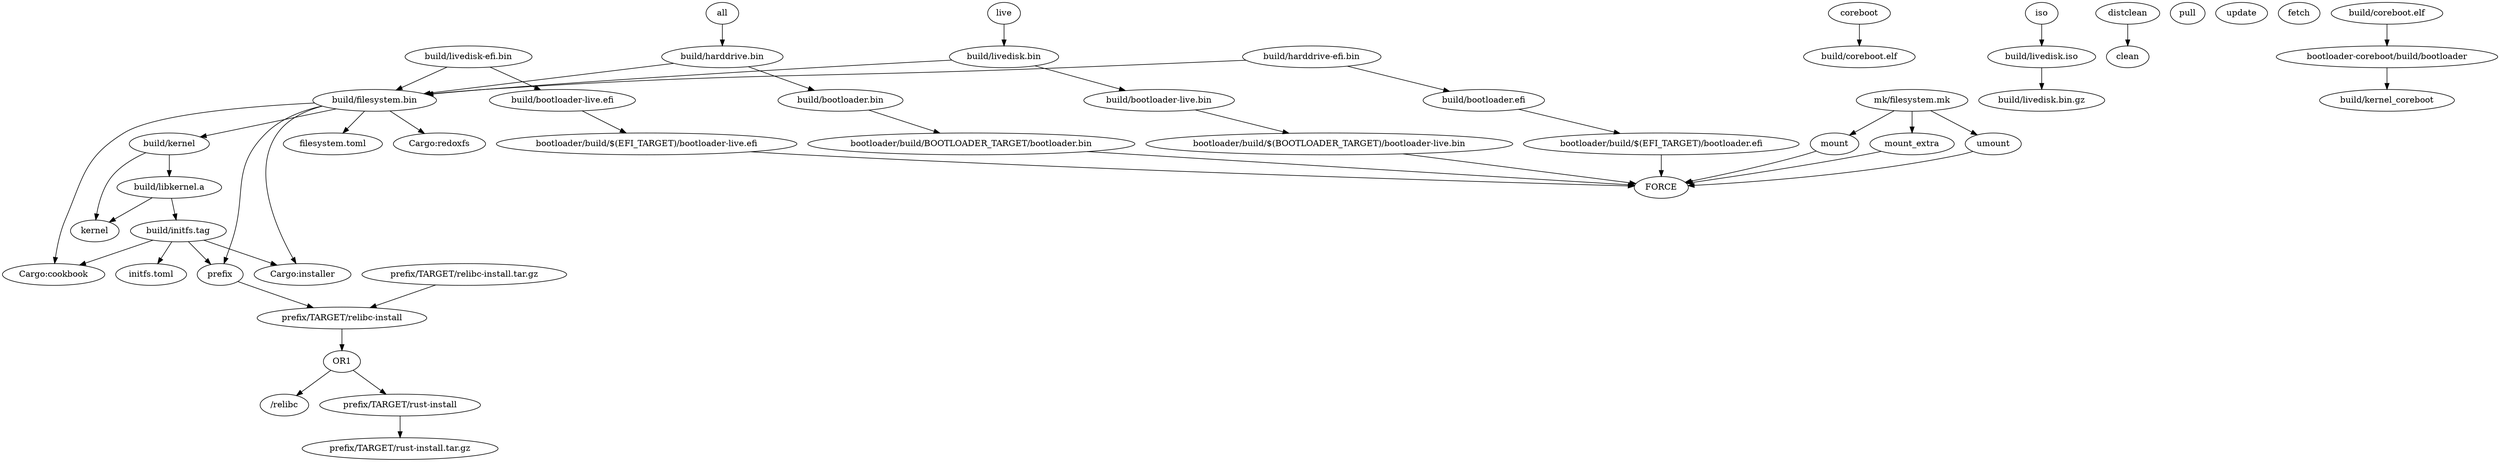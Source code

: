 digraph "Targets" {
    // START - Makefile

    b_hdbin[label="build/harddrive.bin"];
    b_celf[label="build/coreboot.elf"];
    b_ldbin[label="build/livedisk.bin"];
    b_ldiso[label="build/livedisk.iso"];
    all -> b_hdbin;
    coreboot -> b_celf;
    live -> b_ldbin;
    iso -> b_ldiso;

    clean;
    distclean -> clean;

    pull;
    update;
    fetch;

    // END - Makefile

    // START - mk/prefix.mk

    p_T_reli[label="prefix/TARGET/relibc-install"];
    prefix -> p_T_reli;
    relibc[label="/relibc"];
    p_T_reli -> OR1;
    OR1 -> relibc;
    p_T_ri[label="prefix/TARGET/rust-install"];
    OR1 -> p_T_ri;
    
    // Doesn't depend on anyone... downloads from server
    p_T_reli_targz[label="prefix/TARGET/relibc-install.tar.gz"];
    p_T_reli_targz -> p_T_reli

    p_T_ri_targz[label="prefix/TARGET/rust-install.tar.gz"];
    p_T_ri[label="prefix/TARGET/rust-install"];
    p_T_ri -> p_T_ri_targz;

    // END - mk/prefix.mk

    // START - mk/bootloader.mk
    b_b_t_bbin[label="bootloader/build/BOOTLOADER_TARGET/bootloader.bin"];
    b_b_t_bbin -> FORCE;
    b_bbin[label="build/bootloader.bin"]
    b_bbin -> b_b_t_bbin;

    b_b_t_blbin[label="bootloader/build/$(BOOTLOADER_TARGET)/bootloader-live.bin"];
    b_b_t_blbin -> FORCE;
    b_blbin[label="build/bootloader-live.bin"];
    b_blbin -> b_b_t_blbin;

    b_b_T_befi[label="bootloader/build/$(EFI_TARGET)/bootloader.efi"];
    b_b_T_befi -> FORCE;
    b_befi[label="build/bootloader.efi"];
    b_befi -> b_b_T_befi;

    b_b_t_blefi[label="bootloader/build/$(EFI_TARGET)/bootloader-live.efi"];
    b_b_t_blefi -> FORCE;
    b_blefi[label="build/bootloader-live.efi"];
    b_blefi -> b_b_t_blefi;

    bc_b_b[label="bootloader-coreboot/build/bootloader"];
    b_kc[label="build/kernel_coreboot"];
    bc_b_b -> b_kc;
    b_cefi[label="build/coreboot.elf"];
    b_cefi -> bc_b_b;

    // END - mk/bootloader.mk

    // START - mk/kernel.mk

    b_lk[label="build/libkernel.a"];
    b_lk -> kernel; // Actually it lists out MANY files individually
    b_itag[label="build/initfs.tag"];
    b_lk -> b_itag;

    b_k[label="build/kernel"];
    b_k -> kernel;
    b_k -> b_lk;

    // END - mk/kernel.mk

    // START - mk/initfs.mk

    b_itag -> prefix;
    itag_toml[label="initfs.toml"];
    b_itag -> itag_toml;

    cargo_cookbook[label="Cargo:cookbook"];
    cargo_installer[label="Cargo:installer"];
    b_itag -> cargo_cookbook;
    b_itag -> cargo_installer;

    // END - mk/initfs.mk

    // START - mk/filesystem.mk

    b_fsbin[label="build/filesystem.bin"];
    fs_toml[label="filesystem.toml"];
    b_fsbin -> fs_toml;
    b_fsbin -> b_k;
    b_fsbin -> prefix;
    cargo_redoxfs[label="Cargo:redoxfs"];
    b_fsbin -> cargo_cookbook;
    b_fsbin -> cargo_installer;
    b_fsbin -> cargo_redoxfs;

    independents_mk_fs[label="mk/filesystem.mk"];

    mount -> FORCE;
    mount_extra -> FORCE;
    umount -> FORCE;

    independents_mk_fs -> mount;
    independents_mk_fs -> mount_extra;
    independents_mk_fs -> umount;

    // END - mk/initfs.mk

    // START - mk/disk.mk

    b_hdbin[label="build/harddrive.bin"];
    b_hdbin -> b_bbin;
    b_hdbin -> b_fsbin;

    b_ldbin[label="build/livedisk.bin"];
    b_ldbin -> b_blbin;
    b_ldbin -> b_fsbin;

    b_ldiso[label="build/livedisk.iso"];
    b_ldbingz[label="build/livedisk.bin.gz"];
    b_ldiso -> b_ldbingz;

    b_hdefi[label="build/harddrive-efi.bin"];
    b_hdefi -> b_befi;
    b_hdefi -> b_fsbin;

    b_ldefibin[label="build/livedisk-efi.bin"];
    b_ldefibin -> b_blefi;
    b_ldefibin -> b_fsbin;

    // END - mk/disk.mk
}

